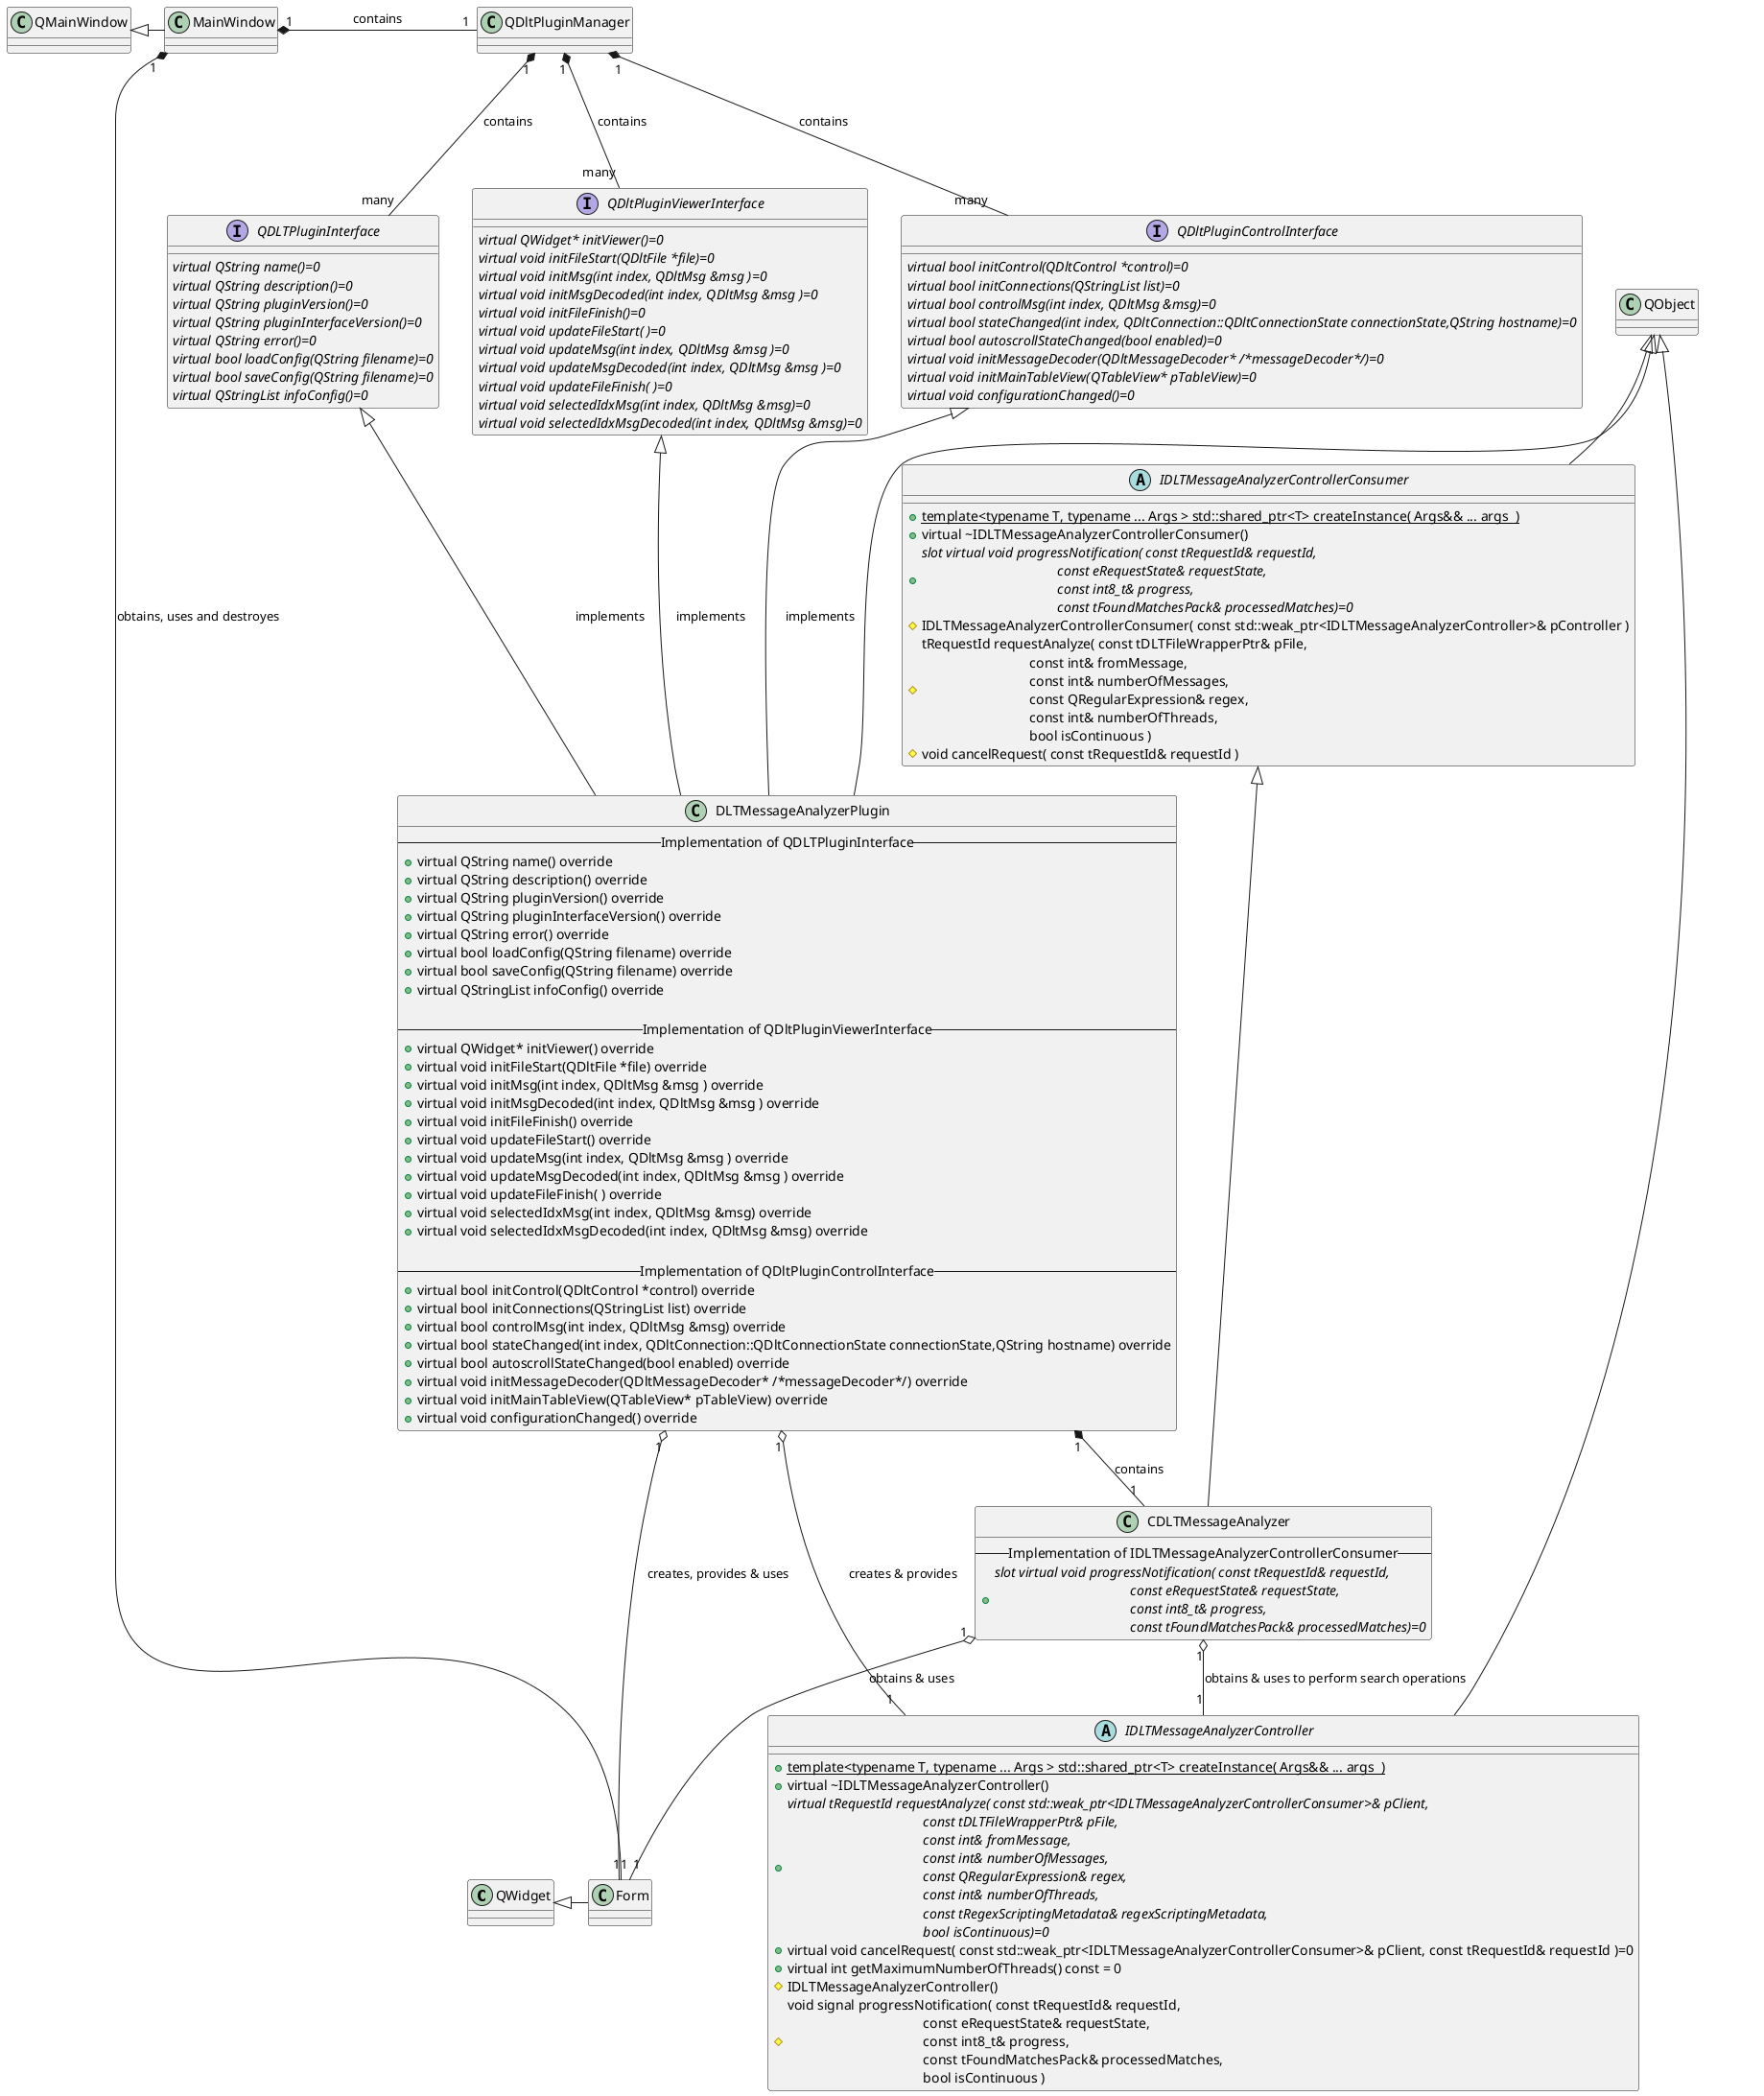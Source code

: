 @startuml

'QT's classes
class QWidget
class QObject
class QMainWindow

'DLT viewer's internal classes
class MainWindow

'DLT viewer's SDK classes
interface QDLTPluginInterface
{
    {abstract} virtual QString name()=0
    {abstract} virtual QString description()=0
    {abstract} virtual QString pluginVersion()=0
    {abstract} virtual QString pluginInterfaceVersion()=0
    {abstract} virtual QString error()=0
    {abstract} virtual bool loadConfig(QString filename)=0
    {abstract} virtual bool saveConfig(QString filename)=0
    {abstract} virtual QStringList infoConfig()=0
}

interface QDltPluginViewerInterface
{
    {abstract} virtual QWidget* initViewer()=0
    {abstract} virtual void initFileStart(QDltFile *file)=0
    {abstract} virtual void initMsg(int index, QDltMsg &msg )=0
    {abstract} virtual void initMsgDecoded(int index, QDltMsg &msg )=0
    {abstract} virtual void initFileFinish()=0
    {abstract} virtual void updateFileStart( )=0
    {abstract} virtual void updateMsg(int index, QDltMsg &msg )=0
    {abstract} virtual void updateMsgDecoded(int index, QDltMsg &msg )=0
    {abstract} virtual void updateFileFinish( )=0
    {abstract} virtual void selectedIdxMsg(int index, QDltMsg &msg)=0
    {abstract} virtual void selectedIdxMsgDecoded(int index, QDltMsg &msg)=0
}

interface QDltPluginControlInterface
{
    {abstract} virtual bool initControl(QDltControl *control)=0
    {abstract} virtual bool initConnections(QStringList list)=0
    {abstract} virtual bool controlMsg(int index, QDltMsg &msg)=0
    {abstract} virtual bool stateChanged(int index, QDltConnection::QDltConnectionState connectionState,QString hostname)=0
    {abstract} virtual bool autoscrollStateChanged(bool enabled)=0
    {abstract} virtual void initMessageDecoder(QDltMessageDecoder* /*messageDecoder*/)=0
    {abstract} virtual void initMainTableView(QTableView* pTableView)=0
    {abstract} virtual void configurationChanged()=0
}

class QDltPluginManager

'Plugin's classes
class DLTMessageAnalyzerPlugin
{
    --Implementation of QDLTPluginInterface--
    +virtual QString name() override
    +virtual QString description() override
    +virtual QString pluginVersion() override
    +virtual QString pluginInterfaceVersion() override
    +virtual QString error() override
    +virtual bool loadConfig(QString filename) override
    +virtual bool saveConfig(QString filename) override
    +virtual QStringList infoConfig() override
	
	--Implementation of QDltPluginViewerInterface--
	+virtual QWidget* initViewer() override
    +virtual void initFileStart(QDltFile *file) override
    +virtual void initMsg(int index, QDltMsg &msg ) override
    +virtual void initMsgDecoded(int index, QDltMsg &msg ) override
    +virtual void initFileFinish() override
    +virtual void updateFileStart() override
    +virtual void updateMsg(int index, QDltMsg &msg ) override
    +virtual void updateMsgDecoded(int index, QDltMsg &msg ) override
    +virtual void updateFileFinish( ) override
    +virtual void selectedIdxMsg(int index, QDltMsg &msg) override
    +virtual void selectedIdxMsgDecoded(int index, QDltMsg &msg) override
	
	--Implementation of QDltPluginControlInterface--
	+virtual bool initControl(QDltControl *control) override
    +virtual bool initConnections(QStringList list) override
    +virtual bool controlMsg(int index, QDltMsg &msg) override
    +virtual bool stateChanged(int index, QDltConnection::QDltConnectionState connectionState,QString hostname) override
    +virtual bool autoscrollStateChanged(bool enabled) override
    +virtual void initMessageDecoder(QDltMessageDecoder* /*messageDecoder*/) override
    +virtual void initMainTableView(QTableView* pTableView) override
    +virtual void configurationChanged() override
}

class Form

abstract class IDLTMessageAnalyzerControllerConsumer
{
    {static} +template<typename T, typename ... Args > std::shared_ptr<T> createInstance( Args&& ... args  ) 
	+virtual ~IDLTMessageAnalyzerControllerConsumer()
    {abstract} +slot virtual void progressNotification( const tRequestId& requestId,\n\
                                       const eRequestState& requestState,\n\
                                       const int8_t& progress,\n\
                                       const tFoundMatchesPack& processedMatches)=0
    #IDLTMessageAnalyzerControllerConsumer( const std::weak_ptr<IDLTMessageAnalyzerController>& pController )
    #tRequestId requestAnalyze( const tDLTFileWrapperPtr& pFile,\n\
                               const int& fromMessage,\n\
                               const int& numberOfMessages,\n\
                               const QRegularExpression& regex,\n\
                               const int& numberOfThreads,\n\
                               bool isContinuous )
    #void cancelRequest( const tRequestId& requestId )
}

class CDLTMessageAnalyzer
{
    --Implementation of IDLTMessageAnalyzerControllerConsumer--
	{abstract} +slot virtual void progressNotification( const tRequestId& requestId,\n\
                                       const eRequestState& requestState,\n\
                                       const int8_t& progress,\n\
                                       const tFoundMatchesPack& processedMatches)=0
}

abstract class IDLTMessageAnalyzerController
{
    {static} + template<typename T, typename ... Args > std::shared_ptr<T> createInstance( Args&& ... args  )
    +virtual ~IDLTMessageAnalyzerController()
    {abstract} +virtual tRequestId requestAnalyze( const std::weak_ptr<IDLTMessageAnalyzerControllerConsumer>& pClient,\n\
                                       const tDLTFileWrapperPtr& pFile,\n\
                                       const int& fromMessage,\n\
                                       const int& numberOfMessages,\n\
                                       const QRegularExpression& regex,\n\
                                       const int& numberOfThreads,\n\
                                       const tRegexScriptingMetadata& regexScriptingMetadata,\n\
                                       bool isContinuous)=0
    +virtual void cancelRequest( const std::weak_ptr<IDLTMessageAnalyzerControllerConsumer>& pClient, const tRequestId& requestId )=0
    +virtual int getMaximumNumberOfThreads() const = 0
    #IDLTMessageAnalyzerController()
    #void signal progressNotification( const tRequestId& requestId,\n\
                                       const eRequestState& requestState,\n\
                                       const int8_t& progress,\n\
                                       const tFoundMatchesPack& processedMatches,\n\
                                       bool isContinuous )
}

'Inheritance section
QDLTPluginInterface <|-- DLTMessageAnalyzerPlugin : implements
QDltPluginViewerInterface <|-- DLTMessageAnalyzerPlugin : implements
QDltPluginControlInterface <|-- DLTMessageAnalyzerPlugin : implements
QObject <|-- DLTMessageAnalyzerPlugin
IDLTMessageAnalyzerControllerConsumer <|-- CDLTMessageAnalyzer
QWidget <|- Form
QObject <|- IDLTMessageAnalyzerControllerConsumer
QObject <|- IDLTMessageAnalyzerController
QMainWindow <|- MainWindow

'Composition section
QDltPluginManager "1" *--- "many" QDLTPluginInterface : contains
QDltPluginManager "1" *--- "many" QDltPluginViewerInterface : contains
QDltPluginManager "1" *--- "many" QDltPluginControlInterface : contains
DLTMessageAnalyzerPlugin "1" *-- "1" CDLTMessageAnalyzer : contains
MainWindow "1" *- "1" QDltPluginManager : contains
MainWindow "1" *- "1" Form : obtains, uses and destroyes

'Agregation section
DLTMessageAnalyzerPlugin "1" o-- "1" Form : creates, provides & uses
DLTMessageAnalyzerPlugin "1" o-- "1" IDLTMessageAnalyzerController : creates & provides
CDLTMessageAnalyzer "1" o-- "1" IDLTMessageAnalyzerController : obtains & uses to perform search operations
CDLTMessageAnalyzer "1" o-- "1" Form : obtains & uses

@enduml